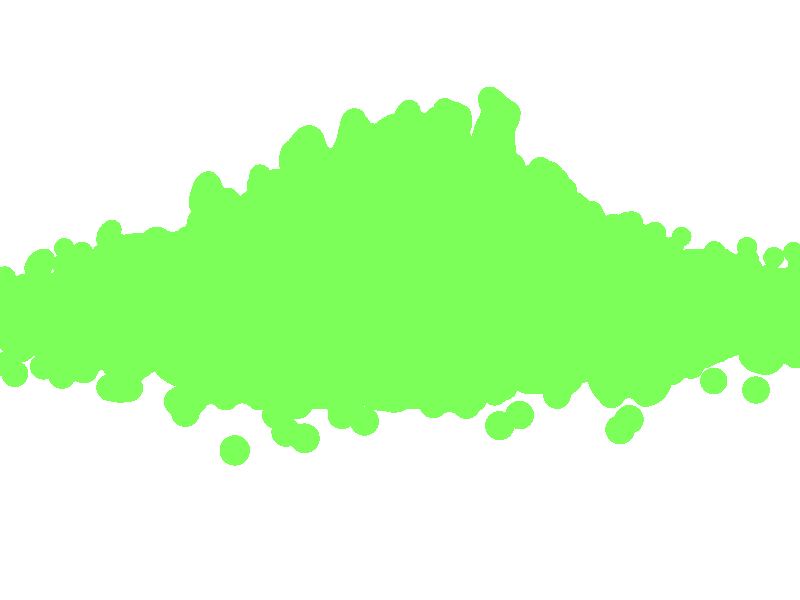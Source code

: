 // Demo scene for povray 3.5
// Features Gaussian distribution and use of trace function
// Composed by Greg M. Johnson 2001
// Uses a macro by Rico Reusser.
//
// -w320 -h240
// -w800 -h600 +a0.3

#declare UseRadiosity = no;
#declare S = seed(20173);
#declare CompRadius=0.05;//radius of blob components;
#declare CompNum=7500;//number of blob components

#include "colors.inc"
#if(UseRadiosity)
	global_settings {
		radiosity {
			pretrace_start 0.04
			pretrace_end 2/300
			count 400
			recursion_limit 2
			nearest_count 1
			error_bound 0.2
		}
	}

	#default {finish { ambient 0}}
#else
	light_source {<0, 200, -100> colour rgb 1.5}
#end


//This macro created by Rico Reusser <reu1000@chorus.net>
#declare e = 2.718281828459;
#macro Gauss(RSR)
	sqrt(-2*log(rand(RSR))/log(e))*cos(2*pi*rand(RSR))
#end


plane {y,-0.9105  pigment {White}}


#declare Norm=<0,0,0>;//This variable is used to hold the normal vector obtained
//using trace(). This vector is then used to determine whether an intersection was found.
#declare Posy=array[CompNum]
#declare Posy[0]=<Gauss(S),0,Gauss(S)>;
#declare Ally=sphere {Posy[0], CompRadius}//This variable will hold a collection of spheres,
//one for each blob component. The algorithm checks against this object to decide
//if a component is "on top of" another.

#declare N=1;
#while(N<CompNum)
	#declare Test=<Gauss(S),0,Gauss(S)>;
	#declare Tracey=trace(Ally,Test+100*y,-y,Norm);

	#if (Norm.x = 0 & Norm.y = 0 & Norm.z = 0)
		#declare Posy[N]=Test;
		//put the new component at y=0
	#else
		#declare Posy[N]=Tracey+Norm*CompRadius;
		//put the new component at a point "above" the one it hit
		//The algorithm actually uses the normal to compute the position
	#end

	//Add new sphere to union
	#declare Ally=
	union {object {Ally}
		sphere {Posy[N], CompRadius}
	}

	#if(mod(N,1000) = 0)
		#debug concat(str(N,4,0), "\n")
	#end

	#declare N=N+1;
#end

blob {
	threshold 0.5

	#declare N=0;
	#while(N<CompNum)
		sphere {Posy[N], CompRadius*2.85, 1}
		#declare N=N+1;
	#end
	pigment {rgb <0.2,1,0.1>}
}


background {White}

sphere {<0.5,0,0>, 0.5
	inverse
	pigment {
		gradient x
		pigment_map {
			[0.0   rgb 0]
			[0.995   rgb 0.04]
			[1.0   rgb 2]
		}
	}
	finish {ambient 20}
	translate <-0.5,0,0>
	scale 500
}

camera {
	location <0,3,-15>
	look_at <0,0,0>
	angle 20
}

